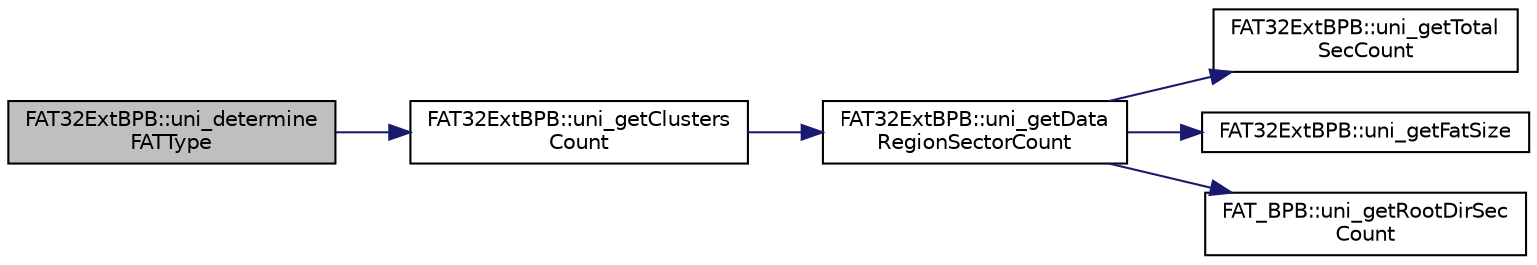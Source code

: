 digraph "FAT32ExtBPB::uni_determineFATType"
{
  edge [fontname="Helvetica",fontsize="10",labelfontname="Helvetica",labelfontsize="10"];
  node [fontname="Helvetica",fontsize="10",shape=record];
  rankdir="LR";
  Node22 [label="FAT32ExtBPB::uni_determine\lFATType",height=0.2,width=0.4,color="black", fillcolor="grey75", style="filled", fontcolor="black"];
  Node22 -> Node23 [color="midnightblue",fontsize="10",style="solid",fontname="Helvetica"];
  Node23 [label="FAT32ExtBPB::uni_getClusters\lCount",height=0.2,width=0.4,color="black", fillcolor="white", style="filled",URL="$da/dd1/class_f_a_t32_ext_b_p_b.html#a26721a9ac6f0cea2092911895e841682"];
  Node23 -> Node24 [color="midnightblue",fontsize="10",style="solid",fontname="Helvetica"];
  Node24 [label="FAT32ExtBPB::uni_getData\lRegionSectorCount",height=0.2,width=0.4,color="black", fillcolor="white", style="filled",URL="$da/dd1/class_f_a_t32_ext_b_p_b.html#ae6bda1eded904b8b0076027d4aba9983"];
  Node24 -> Node25 [color="midnightblue",fontsize="10",style="solid",fontname="Helvetica"];
  Node25 [label="FAT32ExtBPB::uni_getTotal\lSecCount",height=0.2,width=0.4,color="black", fillcolor="white", style="filled",URL="$da/dd1/class_f_a_t32_ext_b_p_b.html#a27ddfdaaa1001d8d0653912cd415f5e8"];
  Node24 -> Node26 [color="midnightblue",fontsize="10",style="solid",fontname="Helvetica"];
  Node26 [label="FAT32ExtBPB::uni_getFatSize",height=0.2,width=0.4,color="black", fillcolor="white", style="filled",URL="$da/dd1/class_f_a_t32_ext_b_p_b.html#ad9fa1e2d61c822e8f2b5c2785b2ac9b3"];
  Node24 -> Node27 [color="midnightblue",fontsize="10",style="solid",fontname="Helvetica"];
  Node27 [label="FAT_BPB::uni_getRootDirSec\lCount",height=0.2,width=0.4,color="black", fillcolor="white", style="filled",URL="$d7/d6e/class_f_a_t___b_p_b.html#adb4332d528545370498cd33e7bbc2038"];
}
